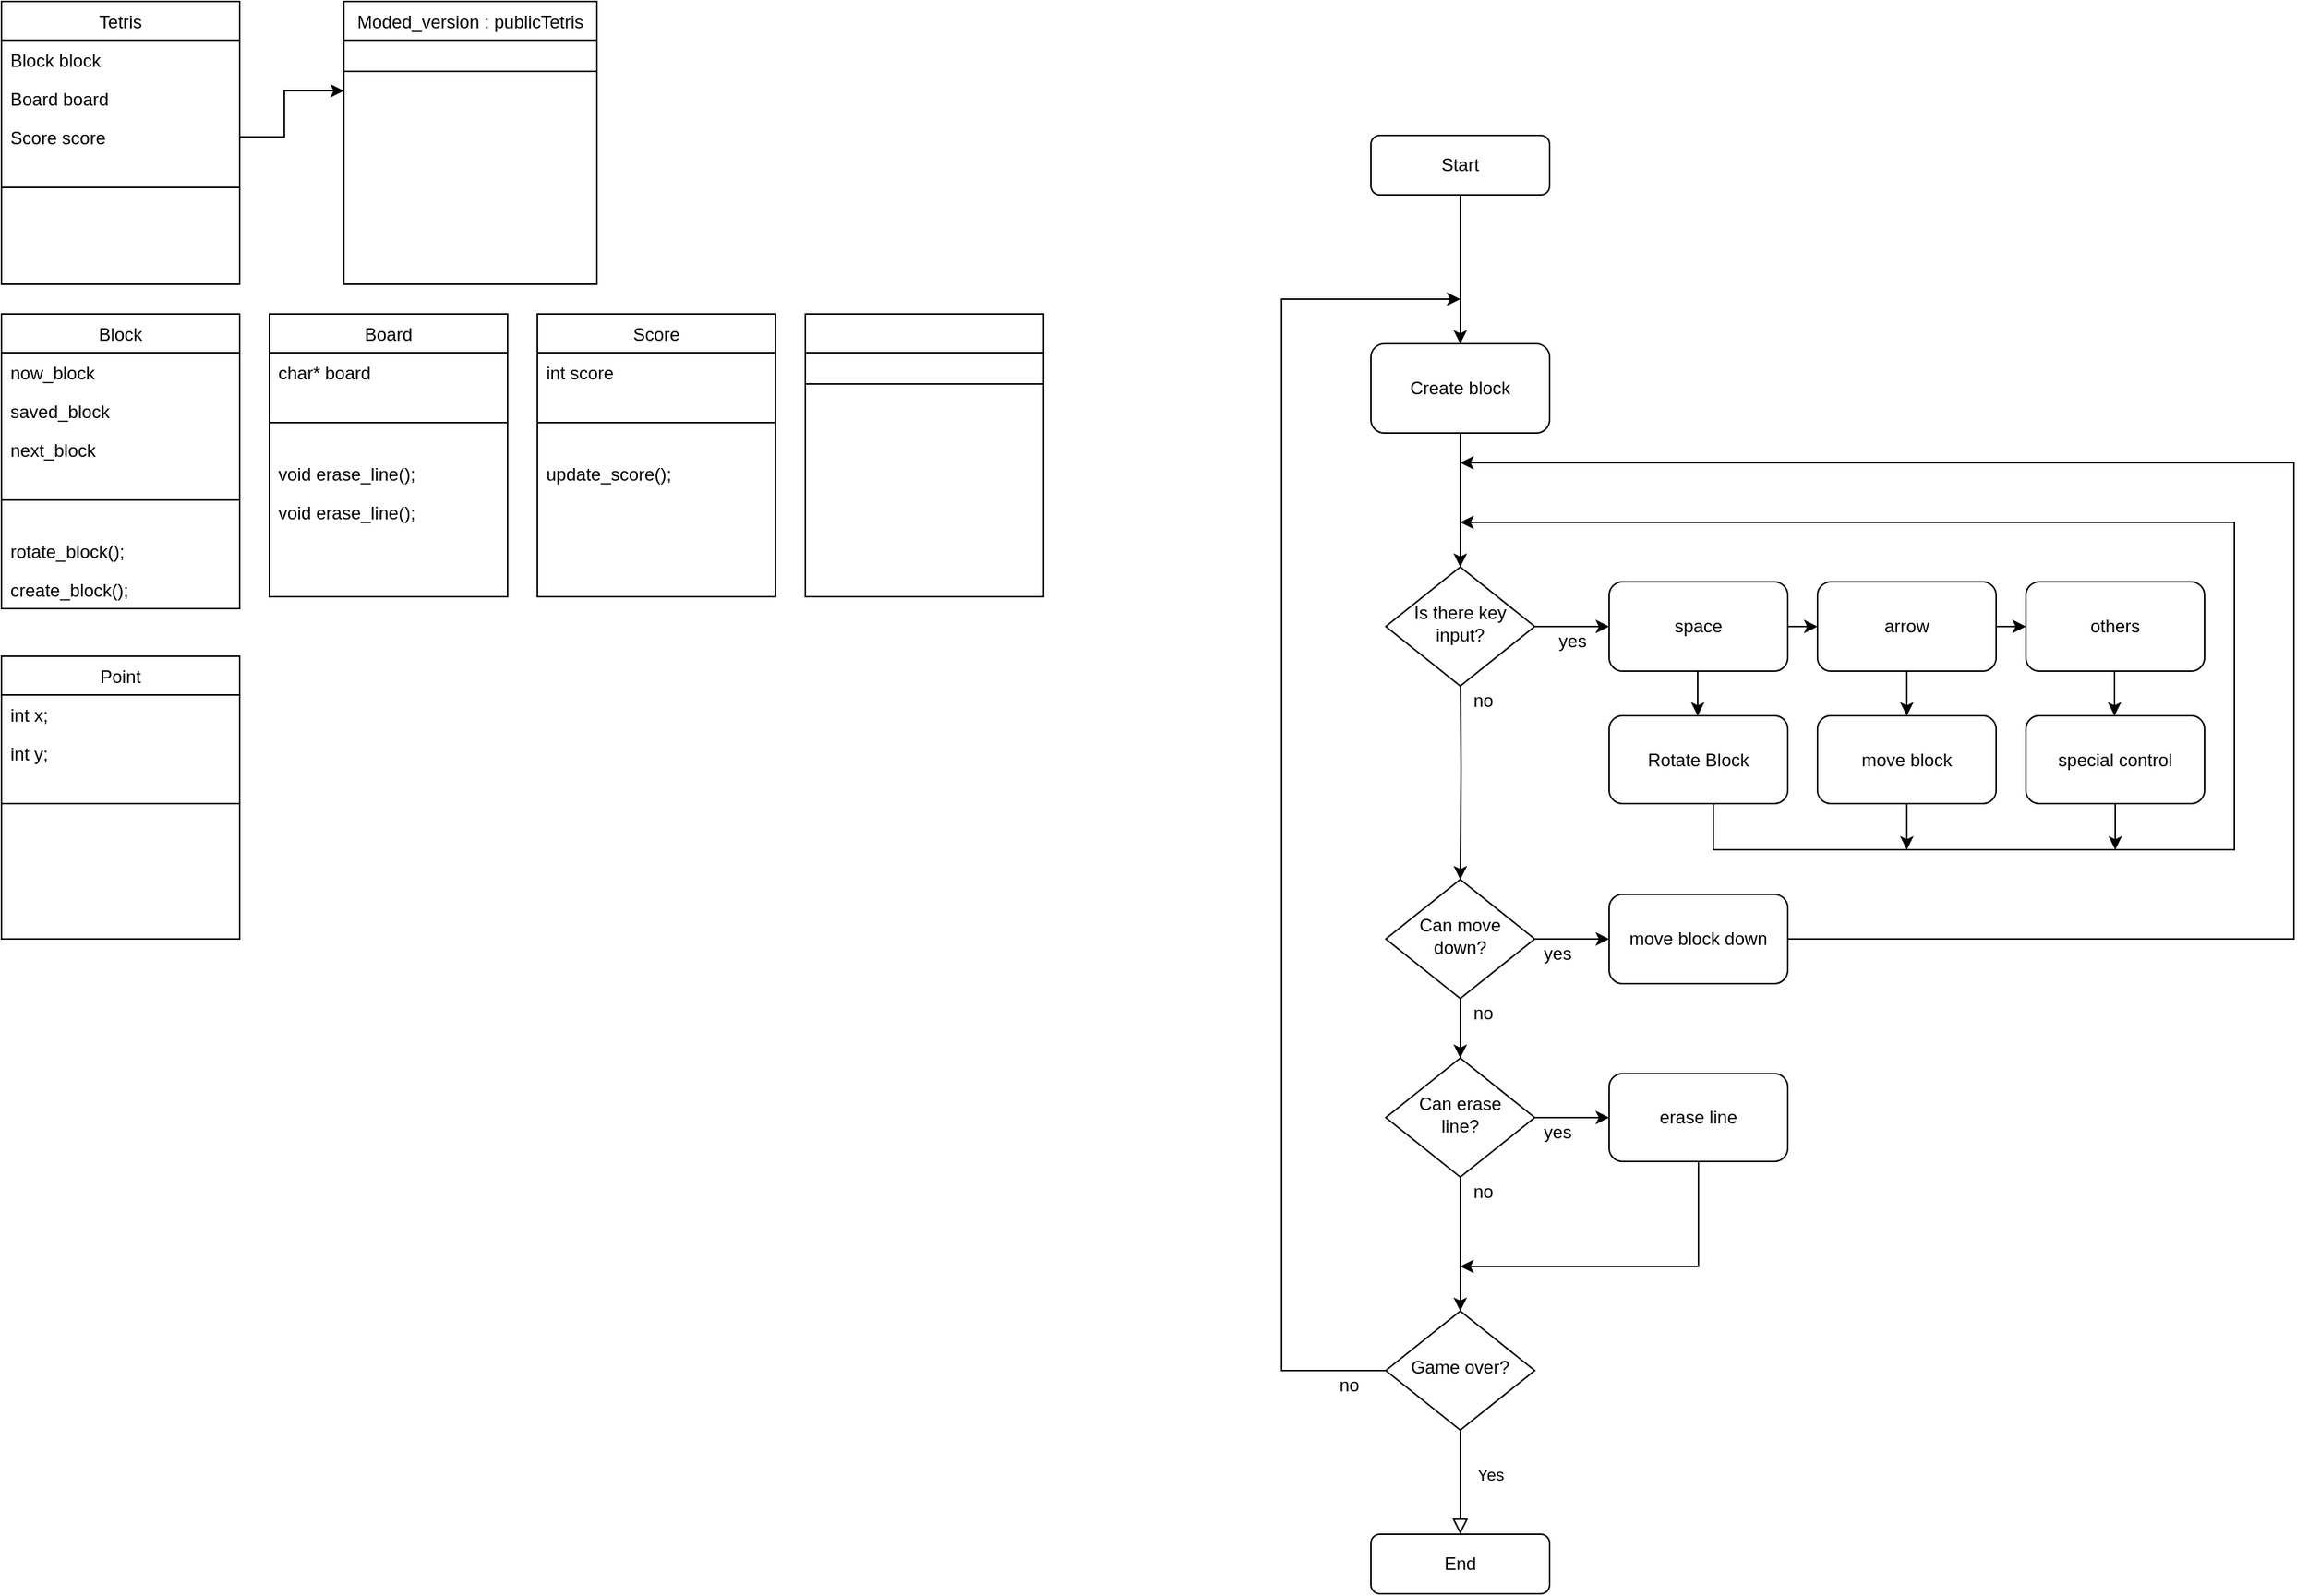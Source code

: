 <mxfile version="14.6.6" type="github">
  <diagram id="C5RBs43oDa-KdzZeNtuy" name="Page-1">
    <mxGraphModel dx="1605" dy="1105" grid="1" gridSize="10" guides="1" tooltips="1" connect="1" arrows="1" fold="1" page="1" pageScale="1" pageWidth="827" pageHeight="1169" math="0" shadow="0">
      <root>
        <mxCell id="WIyWlLk6GJQsqaUBKTNV-0" />
        <mxCell id="WIyWlLk6GJQsqaUBKTNV-1" parent="WIyWlLk6GJQsqaUBKTNV-0" />
        <mxCell id="hRFBKMOqjkE1fhZgzkhG-19" style="edgeStyle=orthogonalEdgeStyle;rounded=0;orthogonalLoop=1;jettySize=auto;html=1;entryX=0.5;entryY=0;entryDx=0;entryDy=0;" parent="WIyWlLk6GJQsqaUBKTNV-1" source="WIyWlLk6GJQsqaUBKTNV-3" target="hRFBKMOqjkE1fhZgzkhG-16" edge="1">
          <mxGeometry relative="1" as="geometry" />
        </mxCell>
        <mxCell id="WIyWlLk6GJQsqaUBKTNV-3" value="Start" style="rounded=1;whiteSpace=wrap;html=1;fontSize=12;glass=0;strokeWidth=1;shadow=0;" parent="WIyWlLk6GJQsqaUBKTNV-1" vertex="1">
          <mxGeometry x="160" y="130" width="120" height="40" as="geometry" />
        </mxCell>
        <mxCell id="WIyWlLk6GJQsqaUBKTNV-9" value="Yes" style="edgeStyle=orthogonalEdgeStyle;rounded=0;html=1;jettySize=auto;orthogonalLoop=1;fontSize=11;endArrow=block;endFill=0;endSize=8;strokeWidth=1;shadow=0;labelBackgroundColor=none;" parent="WIyWlLk6GJQsqaUBKTNV-1" source="WIyWlLk6GJQsqaUBKTNV-10" target="WIyWlLk6GJQsqaUBKTNV-12" edge="1">
          <mxGeometry x="-0.143" y="20" relative="1" as="geometry">
            <mxPoint as="offset" />
          </mxGeometry>
        </mxCell>
        <mxCell id="hRFBKMOqjkE1fhZgzkhG-66" style="edgeStyle=orthogonalEdgeStyle;rounded=0;orthogonalLoop=1;jettySize=auto;html=1;" parent="WIyWlLk6GJQsqaUBKTNV-1" source="WIyWlLk6GJQsqaUBKTNV-10" edge="1">
          <mxGeometry relative="1" as="geometry">
            <mxPoint x="220" y="240" as="targetPoint" />
            <Array as="points">
              <mxPoint x="100" y="960" />
              <mxPoint x="100" y="240" />
            </Array>
          </mxGeometry>
        </mxCell>
        <mxCell id="WIyWlLk6GJQsqaUBKTNV-10" value="Game over?" style="rhombus;whiteSpace=wrap;html=1;shadow=0;fontFamily=Helvetica;fontSize=12;align=center;strokeWidth=1;spacing=6;spacingTop=-4;" parent="WIyWlLk6GJQsqaUBKTNV-1" vertex="1">
          <mxGeometry x="170" y="920" width="100" height="80" as="geometry" />
        </mxCell>
        <mxCell id="WIyWlLk6GJQsqaUBKTNV-12" value="&lt;span&gt;End&lt;/span&gt;" style="rounded=1;whiteSpace=wrap;html=1;fontSize=12;glass=0;strokeWidth=1;shadow=0;" parent="WIyWlLk6GJQsqaUBKTNV-1" vertex="1">
          <mxGeometry x="160" y="1070" width="120" height="40" as="geometry" />
        </mxCell>
        <mxCell id="hRFBKMOqjkE1fhZgzkhG-20" style="edgeStyle=orthogonalEdgeStyle;rounded=0;orthogonalLoop=1;jettySize=auto;html=1;entryX=0.5;entryY=0;entryDx=0;entryDy=0;" parent="WIyWlLk6GJQsqaUBKTNV-1" source="hRFBKMOqjkE1fhZgzkhG-16" edge="1">
          <mxGeometry relative="1" as="geometry">
            <mxPoint x="220" y="420" as="targetPoint" />
          </mxGeometry>
        </mxCell>
        <mxCell id="hRFBKMOqjkE1fhZgzkhG-16" value="Create block" style="rounded=1;whiteSpace=wrap;html=1;" parent="WIyWlLk6GJQsqaUBKTNV-1" vertex="1">
          <mxGeometry x="160" y="270" width="120" height="60" as="geometry" />
        </mxCell>
        <mxCell id="hRFBKMOqjkE1fhZgzkhG-21" style="edgeStyle=orthogonalEdgeStyle;rounded=0;orthogonalLoop=1;jettySize=auto;html=1;entryX=0.5;entryY=0;entryDx=0;entryDy=0;" parent="WIyWlLk6GJQsqaUBKTNV-1" target="hRFBKMOqjkE1fhZgzkhG-63" edge="1">
          <mxGeometry relative="1" as="geometry">
            <mxPoint x="220" y="550" as="targetPoint" />
            <mxPoint x="220" y="480" as="sourcePoint" />
          </mxGeometry>
        </mxCell>
        <mxCell id="hRFBKMOqjkE1fhZgzkhG-23" value="space" style="rounded=1;whiteSpace=wrap;html=1;" parent="WIyWlLk6GJQsqaUBKTNV-1" vertex="1">
          <mxGeometry x="320" y="430" width="120" height="60" as="geometry" />
        </mxCell>
        <mxCell id="hRFBKMOqjkE1fhZgzkhG-36" style="edgeStyle=orthogonalEdgeStyle;rounded=0;orthogonalLoop=1;jettySize=auto;html=1;" parent="WIyWlLk6GJQsqaUBKTNV-1" source="hRFBKMOqjkE1fhZgzkhG-25" edge="1">
          <mxGeometry relative="1" as="geometry">
            <mxPoint x="220" y="390" as="targetPoint" />
            <Array as="points">
              <mxPoint x="390" y="610" />
              <mxPoint x="740" y="610" />
              <mxPoint x="740" y="390" />
              <mxPoint x="220" y="390" />
            </Array>
          </mxGeometry>
        </mxCell>
        <mxCell id="hRFBKMOqjkE1fhZgzkhG-25" value="Rotate Block" style="rounded=1;whiteSpace=wrap;html=1;" parent="WIyWlLk6GJQsqaUBKTNV-1" vertex="1">
          <mxGeometry x="320" y="520" width="120" height="59" as="geometry" />
        </mxCell>
        <mxCell id="hRFBKMOqjkE1fhZgzkhG-31" style="edgeStyle=orthogonalEdgeStyle;rounded=0;orthogonalLoop=1;jettySize=auto;html=1;" parent="WIyWlLk6GJQsqaUBKTNV-1" edge="1">
          <mxGeometry relative="1" as="geometry">
            <mxPoint x="460" y="460" as="targetPoint" />
            <mxPoint x="440" y="460" as="sourcePoint" />
          </mxGeometry>
        </mxCell>
        <mxCell id="hRFBKMOqjkE1fhZgzkhG-32" style="edgeStyle=orthogonalEdgeStyle;rounded=0;orthogonalLoop=1;jettySize=auto;html=1;" parent="WIyWlLk6GJQsqaUBKTNV-1" source="hRFBKMOqjkE1fhZgzkhG-33" edge="1">
          <mxGeometry relative="1" as="geometry">
            <mxPoint x="520" y="520" as="targetPoint" />
          </mxGeometry>
        </mxCell>
        <mxCell id="hRFBKMOqjkE1fhZgzkhG-33" value="arrow" style="rounded=1;whiteSpace=wrap;html=1;" parent="WIyWlLk6GJQsqaUBKTNV-1" vertex="1">
          <mxGeometry x="460" y="430" width="120" height="60" as="geometry" />
        </mxCell>
        <mxCell id="hRFBKMOqjkE1fhZgzkhG-45" style="edgeStyle=orthogonalEdgeStyle;rounded=0;orthogonalLoop=1;jettySize=auto;html=1;" parent="WIyWlLk6GJQsqaUBKTNV-1" source="hRFBKMOqjkE1fhZgzkhG-34" edge="1">
          <mxGeometry relative="1" as="geometry">
            <mxPoint x="520" y="610" as="targetPoint" />
          </mxGeometry>
        </mxCell>
        <mxCell id="hRFBKMOqjkE1fhZgzkhG-34" value="move block" style="rounded=1;whiteSpace=wrap;html=1;" parent="WIyWlLk6GJQsqaUBKTNV-1" vertex="1">
          <mxGeometry x="460" y="520" width="120" height="59" as="geometry" />
        </mxCell>
        <mxCell id="hRFBKMOqjkE1fhZgzkhG-38" style="edgeStyle=orthogonalEdgeStyle;rounded=0;orthogonalLoop=1;jettySize=auto;html=1;" parent="WIyWlLk6GJQsqaUBKTNV-1" edge="1">
          <mxGeometry relative="1" as="geometry">
            <mxPoint x="600" y="460" as="targetPoint" />
            <mxPoint x="580" y="460" as="sourcePoint" />
          </mxGeometry>
        </mxCell>
        <mxCell id="hRFBKMOqjkE1fhZgzkhG-40" value="others" style="rounded=1;whiteSpace=wrap;html=1;" parent="WIyWlLk6GJQsqaUBKTNV-1" vertex="1">
          <mxGeometry x="600" y="430" width="120" height="60" as="geometry" />
        </mxCell>
        <mxCell id="hRFBKMOqjkE1fhZgzkhG-50" style="edgeStyle=orthogonalEdgeStyle;rounded=0;orthogonalLoop=1;jettySize=auto;html=1;" parent="WIyWlLk6GJQsqaUBKTNV-1" source="hRFBKMOqjkE1fhZgzkhG-42" edge="1">
          <mxGeometry relative="1" as="geometry">
            <mxPoint x="660" y="610" as="targetPoint" />
          </mxGeometry>
        </mxCell>
        <mxCell id="hRFBKMOqjkE1fhZgzkhG-42" value="special control" style="rounded=1;whiteSpace=wrap;html=1;" parent="WIyWlLk6GJQsqaUBKTNV-1" vertex="1">
          <mxGeometry x="600" y="520" width="120" height="59" as="geometry" />
        </mxCell>
        <mxCell id="hRFBKMOqjkE1fhZgzkhG-48" style="edgeStyle=orthogonalEdgeStyle;rounded=0;orthogonalLoop=1;jettySize=auto;html=1;" parent="WIyWlLk6GJQsqaUBKTNV-1" edge="1">
          <mxGeometry relative="1" as="geometry">
            <mxPoint x="659.5" y="520" as="targetPoint" />
            <mxPoint x="659.5" y="490" as="sourcePoint" />
          </mxGeometry>
        </mxCell>
        <mxCell id="hRFBKMOqjkE1fhZgzkhG-49" style="edgeStyle=orthogonalEdgeStyle;rounded=0;orthogonalLoop=1;jettySize=auto;html=1;" parent="WIyWlLk6GJQsqaUBKTNV-1" edge="1">
          <mxGeometry relative="1" as="geometry">
            <mxPoint x="379.5" y="520" as="targetPoint" />
            <mxPoint x="379.5" y="490" as="sourcePoint" />
          </mxGeometry>
        </mxCell>
        <mxCell id="hRFBKMOqjkE1fhZgzkhG-52" value="no" style="text;html=1;align=center;verticalAlign=middle;resizable=0;points=[];autosize=1;strokeColor=none;" parent="WIyWlLk6GJQsqaUBKTNV-1" vertex="1">
          <mxGeometry x="220" y="500" width="30" height="20" as="geometry" />
        </mxCell>
        <mxCell id="hRFBKMOqjkE1fhZgzkhG-58" value="yes" style="text;html=1;align=center;verticalAlign=middle;resizable=0;points=[];autosize=1;strokeColor=none;" parent="WIyWlLk6GJQsqaUBKTNV-1" vertex="1">
          <mxGeometry x="280" y="460" width="30" height="20" as="geometry" />
        </mxCell>
        <mxCell id="hRFBKMOqjkE1fhZgzkhG-59" value="no" style="text;html=1;align=center;verticalAlign=middle;resizable=0;points=[];autosize=1;strokeColor=none;" parent="WIyWlLk6GJQsqaUBKTNV-1" vertex="1">
          <mxGeometry x="220" y="710" width="30" height="20" as="geometry" />
        </mxCell>
        <mxCell id="hRFBKMOqjkE1fhZgzkhG-76" style="edgeStyle=orthogonalEdgeStyle;rounded=0;orthogonalLoop=1;jettySize=auto;html=1;entryX=0.5;entryY=0;entryDx=0;entryDy=0;" parent="WIyWlLk6GJQsqaUBKTNV-1" source="hRFBKMOqjkE1fhZgzkhG-63" target="hRFBKMOqjkE1fhZgzkhG-75" edge="1">
          <mxGeometry relative="1" as="geometry" />
        </mxCell>
        <mxCell id="hRFBKMOqjkE1fhZgzkhG-88" style="edgeStyle=orthogonalEdgeStyle;rounded=0;orthogonalLoop=1;jettySize=auto;html=1;" parent="WIyWlLk6GJQsqaUBKTNV-1" source="hRFBKMOqjkE1fhZgzkhG-63" edge="1">
          <mxGeometry relative="1" as="geometry">
            <mxPoint x="320" y="670" as="targetPoint" />
          </mxGeometry>
        </mxCell>
        <mxCell id="hRFBKMOqjkE1fhZgzkhG-63" value="Can move&lt;br&gt;down?" style="rhombus;whiteSpace=wrap;html=1;shadow=0;fontFamily=Helvetica;fontSize=12;align=center;strokeWidth=1;spacing=6;spacingTop=-4;" parent="WIyWlLk6GJQsqaUBKTNV-1" vertex="1">
          <mxGeometry x="170" y="630" width="100" height="80" as="geometry" />
        </mxCell>
        <mxCell id="hRFBKMOqjkE1fhZgzkhG-70" style="edgeStyle=orthogonalEdgeStyle;rounded=0;orthogonalLoop=1;jettySize=auto;html=1;entryX=0;entryY=0.5;entryDx=0;entryDy=0;" parent="WIyWlLk6GJQsqaUBKTNV-1" source="hRFBKMOqjkE1fhZgzkhG-64" target="hRFBKMOqjkE1fhZgzkhG-23" edge="1">
          <mxGeometry relative="1" as="geometry" />
        </mxCell>
        <mxCell id="hRFBKMOqjkE1fhZgzkhG-64" value="Is there key input?" style="rhombus;whiteSpace=wrap;html=1;shadow=0;fontFamily=Helvetica;fontSize=12;align=center;strokeWidth=1;spacing=6;spacingTop=-4;" parent="WIyWlLk6GJQsqaUBKTNV-1" vertex="1">
          <mxGeometry x="170" y="420" width="100" height="80" as="geometry" />
        </mxCell>
        <mxCell id="hRFBKMOqjkE1fhZgzkhG-67" value="no" style="text;html=1;align=center;verticalAlign=middle;resizable=0;points=[];autosize=1;strokeColor=none;" parent="WIyWlLk6GJQsqaUBKTNV-1" vertex="1">
          <mxGeometry x="130" y="960" width="30" height="20" as="geometry" />
        </mxCell>
        <mxCell id="hRFBKMOqjkE1fhZgzkhG-73" value="yes" style="text;html=1;align=center;verticalAlign=middle;resizable=0;points=[];autosize=1;strokeColor=none;" parent="WIyWlLk6GJQsqaUBKTNV-1" vertex="1">
          <mxGeometry x="270" y="670" width="30" height="20" as="geometry" />
        </mxCell>
        <mxCell id="hRFBKMOqjkE1fhZgzkhG-77" style="edgeStyle=orthogonalEdgeStyle;rounded=0;orthogonalLoop=1;jettySize=auto;html=1;entryX=0.5;entryY=0;entryDx=0;entryDy=0;" parent="WIyWlLk6GJQsqaUBKTNV-1" source="hRFBKMOqjkE1fhZgzkhG-75" target="WIyWlLk6GJQsqaUBKTNV-10" edge="1">
          <mxGeometry relative="1" as="geometry" />
        </mxCell>
        <mxCell id="hRFBKMOqjkE1fhZgzkhG-79" style="edgeStyle=orthogonalEdgeStyle;rounded=0;orthogonalLoop=1;jettySize=auto;html=1;" parent="WIyWlLk6GJQsqaUBKTNV-1" source="hRFBKMOqjkE1fhZgzkhG-75" edge="1">
          <mxGeometry relative="1" as="geometry">
            <mxPoint x="320" y="790" as="targetPoint" />
          </mxGeometry>
        </mxCell>
        <mxCell id="hRFBKMOqjkE1fhZgzkhG-75" value="Can erase&lt;br&gt;line?" style="rhombus;whiteSpace=wrap;html=1;shadow=0;fontFamily=Helvetica;fontSize=12;align=center;strokeWidth=1;spacing=6;spacingTop=-4;" parent="WIyWlLk6GJQsqaUBKTNV-1" vertex="1">
          <mxGeometry x="170" y="750" width="100" height="80" as="geometry" />
        </mxCell>
        <mxCell id="hRFBKMOqjkE1fhZgzkhG-78" value="no" style="text;html=1;align=center;verticalAlign=middle;resizable=0;points=[];autosize=1;strokeColor=none;" parent="WIyWlLk6GJQsqaUBKTNV-1" vertex="1">
          <mxGeometry x="220" y="830" width="30" height="20" as="geometry" />
        </mxCell>
        <mxCell id="hRFBKMOqjkE1fhZgzkhG-80" value="erase line" style="rounded=1;whiteSpace=wrap;html=1;" parent="WIyWlLk6GJQsqaUBKTNV-1" vertex="1">
          <mxGeometry x="320" y="760.5" width="120" height="59" as="geometry" />
        </mxCell>
        <mxCell id="hRFBKMOqjkE1fhZgzkhG-82" style="edgeStyle=orthogonalEdgeStyle;rounded=0;orthogonalLoop=1;jettySize=auto;html=1;" parent="WIyWlLk6GJQsqaUBKTNV-1" source="hRFBKMOqjkE1fhZgzkhG-80" edge="1">
          <mxGeometry relative="1" as="geometry">
            <mxPoint x="220" y="890" as="targetPoint" />
            <mxPoint x="380" y="819.5" as="sourcePoint" />
            <Array as="points">
              <mxPoint x="380" y="890" />
            </Array>
          </mxGeometry>
        </mxCell>
        <mxCell id="hRFBKMOqjkE1fhZgzkhG-84" value="yes" style="text;html=1;align=center;verticalAlign=middle;resizable=0;points=[];autosize=1;strokeColor=none;" parent="WIyWlLk6GJQsqaUBKTNV-1" vertex="1">
          <mxGeometry x="270" y="790" width="30" height="20" as="geometry" />
        </mxCell>
        <mxCell id="hRFBKMOqjkE1fhZgzkhG-89" style="edgeStyle=orthogonalEdgeStyle;rounded=0;orthogonalLoop=1;jettySize=auto;html=1;" parent="WIyWlLk6GJQsqaUBKTNV-1" source="hRFBKMOqjkE1fhZgzkhG-54" edge="1">
          <mxGeometry relative="1" as="geometry">
            <mxPoint x="220" y="350" as="targetPoint" />
            <Array as="points">
              <mxPoint x="780" y="670" />
              <mxPoint x="780" y="350" />
            </Array>
          </mxGeometry>
        </mxCell>
        <mxCell id="hRFBKMOqjkE1fhZgzkhG-54" value="move block down" style="rounded=1;whiteSpace=wrap;html=1;" parent="WIyWlLk6GJQsqaUBKTNV-1" vertex="1">
          <mxGeometry x="320" y="640" width="120" height="60" as="geometry" />
        </mxCell>
        <mxCell id="rkzMW04308RCgnCUr6JC-0" value="Tetris" style="swimlane;fontStyle=0;align=center;verticalAlign=top;childLayout=stackLayout;horizontal=1;startSize=26;horizontalStack=0;resizeParent=1;resizeLast=0;collapsible=1;marginBottom=0;rounded=0;shadow=0;strokeWidth=1;" parent="WIyWlLk6GJQsqaUBKTNV-1" vertex="1">
          <mxGeometry x="-760" y="40" width="160" height="190" as="geometry">
            <mxRectangle x="130" y="380" width="160" height="26" as="alternateBounds" />
          </mxGeometry>
        </mxCell>
        <mxCell id="rkzMW04308RCgnCUr6JC-1" value="Block block" style="text;align=left;verticalAlign=top;spacingLeft=4;spacingRight=4;overflow=hidden;rotatable=0;points=[[0,0.5],[1,0.5]];portConstraint=eastwest;" parent="rkzMW04308RCgnCUr6JC-0" vertex="1">
          <mxGeometry y="26" width="160" height="26" as="geometry" />
        </mxCell>
        <mxCell id="rkzMW04308RCgnCUr6JC-2" value="Board board&#xa;" style="text;align=left;verticalAlign=top;spacingLeft=4;spacingRight=4;overflow=hidden;rotatable=0;points=[[0,0.5],[1,0.5]];portConstraint=eastwest;rounded=0;shadow=0;html=0;" parent="rkzMW04308RCgnCUr6JC-0" vertex="1">
          <mxGeometry y="52" width="160" height="26" as="geometry" />
        </mxCell>
        <mxCell id="gwxOVFdmNPjJ05iFIfat-19" value="Score score" style="text;align=left;verticalAlign=top;spacingLeft=4;spacingRight=4;overflow=hidden;rotatable=0;points=[[0,0.5],[1,0.5]];portConstraint=eastwest;rounded=0;shadow=0;html=0;" vertex="1" parent="rkzMW04308RCgnCUr6JC-0">
          <mxGeometry y="78" width="160" height="26" as="geometry" />
        </mxCell>
        <mxCell id="rkzMW04308RCgnCUr6JC-3" value="" style="line;html=1;strokeWidth=1;align=left;verticalAlign=middle;spacingTop=-1;spacingLeft=3;spacingRight=3;rotatable=0;labelPosition=right;points=[];portConstraint=eastwest;" parent="rkzMW04308RCgnCUr6JC-0" vertex="1">
          <mxGeometry y="104" width="160" height="42" as="geometry" />
        </mxCell>
        <mxCell id="rkzMW04308RCgnCUr6JC-6" value="Board" style="swimlane;fontStyle=0;align=center;verticalAlign=top;childLayout=stackLayout;horizontal=1;startSize=26;horizontalStack=0;resizeParent=1;resizeLast=0;collapsible=1;marginBottom=0;rounded=0;shadow=0;strokeWidth=1;" parent="WIyWlLk6GJQsqaUBKTNV-1" vertex="1">
          <mxGeometry x="-580" y="250" width="160" height="190" as="geometry">
            <mxRectangle x="130" y="380" width="160" height="26" as="alternateBounds" />
          </mxGeometry>
        </mxCell>
        <mxCell id="gwxOVFdmNPjJ05iFIfat-9" value="char* board" style="text;align=left;verticalAlign=top;spacingLeft=4;spacingRight=4;overflow=hidden;rotatable=0;points=[[0,0.5],[1,0.5]];portConstraint=eastwest;" vertex="1" parent="rkzMW04308RCgnCUr6JC-6">
          <mxGeometry y="26" width="160" height="26" as="geometry" />
        </mxCell>
        <mxCell id="rkzMW04308RCgnCUr6JC-9" value="" style="line;html=1;strokeWidth=1;align=left;verticalAlign=middle;spacingTop=-1;spacingLeft=3;spacingRight=3;rotatable=0;labelPosition=right;points=[];portConstraint=eastwest;" parent="rkzMW04308RCgnCUr6JC-6" vertex="1">
          <mxGeometry y="52" width="160" height="42" as="geometry" />
        </mxCell>
        <mxCell id="gwxOVFdmNPjJ05iFIfat-12" value="void erase_line();" style="text;align=left;verticalAlign=top;spacingLeft=4;spacingRight=4;overflow=hidden;rotatable=0;points=[[0,0.5],[1,0.5]];portConstraint=eastwest;rounded=0;shadow=0;html=0;" vertex="1" parent="rkzMW04308RCgnCUr6JC-6">
          <mxGeometry y="94" width="160" height="26" as="geometry" />
        </mxCell>
        <mxCell id="gwxOVFdmNPjJ05iFIfat-13" value="void erase_line();" style="text;align=left;verticalAlign=top;spacingLeft=4;spacingRight=4;overflow=hidden;rotatable=0;points=[[0,0.5],[1,0.5]];portConstraint=eastwest;rounded=0;shadow=0;html=0;" vertex="1" parent="rkzMW04308RCgnCUr6JC-6">
          <mxGeometry y="120" width="160" height="26" as="geometry" />
        </mxCell>
        <mxCell id="rkzMW04308RCgnCUr6JC-12" value="Block" style="swimlane;fontStyle=0;align=center;verticalAlign=top;childLayout=stackLayout;horizontal=1;startSize=26;horizontalStack=0;resizeParent=1;resizeLast=0;collapsible=1;marginBottom=0;rounded=0;shadow=0;strokeWidth=1;" parent="WIyWlLk6GJQsqaUBKTNV-1" vertex="1">
          <mxGeometry x="-760" y="250" width="160" height="198" as="geometry">
            <mxRectangle x="130" y="380" width="160" height="26" as="alternateBounds" />
          </mxGeometry>
        </mxCell>
        <mxCell id="gwxOVFdmNPjJ05iFIfat-7" value="now_block" style="text;align=left;verticalAlign=top;spacingLeft=4;spacingRight=4;overflow=hidden;rotatable=0;points=[[0,0.5],[1,0.5]];portConstraint=eastwest;" vertex="1" parent="rkzMW04308RCgnCUr6JC-12">
          <mxGeometry y="26" width="160" height="26" as="geometry" />
        </mxCell>
        <mxCell id="gwxOVFdmNPjJ05iFIfat-8" value="saved_block" style="text;align=left;verticalAlign=top;spacingLeft=4;spacingRight=4;overflow=hidden;rotatable=0;points=[[0,0.5],[1,0.5]];portConstraint=eastwest;" vertex="1" parent="rkzMW04308RCgnCUr6JC-12">
          <mxGeometry y="52" width="160" height="26" as="geometry" />
        </mxCell>
        <mxCell id="gwxOVFdmNPjJ05iFIfat-11" value="next_block" style="text;align=left;verticalAlign=top;spacingLeft=4;spacingRight=4;overflow=hidden;rotatable=0;points=[[0,0.5],[1,0.5]];portConstraint=eastwest;" vertex="1" parent="rkzMW04308RCgnCUr6JC-12">
          <mxGeometry y="78" width="160" height="26" as="geometry" />
        </mxCell>
        <mxCell id="rkzMW04308RCgnCUr6JC-15" value="" style="line;html=1;strokeWidth=1;align=left;verticalAlign=middle;spacingTop=-1;spacingLeft=3;spacingRight=3;rotatable=0;labelPosition=right;points=[];portConstraint=eastwest;" parent="rkzMW04308RCgnCUr6JC-12" vertex="1">
          <mxGeometry y="104" width="160" height="42" as="geometry" />
        </mxCell>
        <mxCell id="gwxOVFdmNPjJ05iFIfat-15" value="rotate_block();" style="text;align=left;verticalAlign=top;spacingLeft=4;spacingRight=4;overflow=hidden;rotatable=0;points=[[0,0.5],[1,0.5]];portConstraint=eastwest;rounded=0;shadow=0;html=0;" vertex="1" parent="rkzMW04308RCgnCUr6JC-12">
          <mxGeometry y="146" width="160" height="26" as="geometry" />
        </mxCell>
        <mxCell id="gwxOVFdmNPjJ05iFIfat-14" value="create_block();" style="text;align=left;verticalAlign=top;spacingLeft=4;spacingRight=4;overflow=hidden;rotatable=0;points=[[0,0.5],[1,0.5]];portConstraint=eastwest;rounded=0;shadow=0;html=0;" vertex="1" parent="rkzMW04308RCgnCUr6JC-12">
          <mxGeometry y="172" width="160" height="26" as="geometry" />
        </mxCell>
        <mxCell id="gwxOVFdmNPjJ05iFIfat-0" value="Score" style="swimlane;fontStyle=0;align=center;verticalAlign=top;childLayout=stackLayout;horizontal=1;startSize=26;horizontalStack=0;resizeParent=1;resizeLast=0;collapsible=1;marginBottom=0;rounded=0;shadow=0;strokeWidth=1;" vertex="1" parent="WIyWlLk6GJQsqaUBKTNV-1">
          <mxGeometry x="-400" y="250" width="160" height="190" as="geometry">
            <mxRectangle x="130" y="380" width="160" height="26" as="alternateBounds" />
          </mxGeometry>
        </mxCell>
        <mxCell id="gwxOVFdmNPjJ05iFIfat-20" value="int score" style="text;align=left;verticalAlign=top;spacingLeft=4;spacingRight=4;overflow=hidden;rotatable=0;points=[[0,0.5],[1,0.5]];portConstraint=eastwest;" vertex="1" parent="gwxOVFdmNPjJ05iFIfat-0">
          <mxGeometry y="26" width="160" height="26" as="geometry" />
        </mxCell>
        <mxCell id="gwxOVFdmNPjJ05iFIfat-1" value="" style="line;html=1;strokeWidth=1;align=left;verticalAlign=middle;spacingTop=-1;spacingLeft=3;spacingRight=3;rotatable=0;labelPosition=right;points=[];portConstraint=eastwest;" vertex="1" parent="gwxOVFdmNPjJ05iFIfat-0">
          <mxGeometry y="52" width="160" height="42" as="geometry" />
        </mxCell>
        <mxCell id="gwxOVFdmNPjJ05iFIfat-21" value="update_score();" style="text;align=left;verticalAlign=top;spacingLeft=4;spacingRight=4;overflow=hidden;rotatable=0;points=[[0,0.5],[1,0.5]];portConstraint=eastwest;rounded=0;shadow=0;html=0;" vertex="1" parent="gwxOVFdmNPjJ05iFIfat-0">
          <mxGeometry y="94" width="160" height="26" as="geometry" />
        </mxCell>
        <mxCell id="gwxOVFdmNPjJ05iFIfat-2" value="" style="swimlane;fontStyle=0;align=center;verticalAlign=top;childLayout=stackLayout;horizontal=1;startSize=26;horizontalStack=0;resizeParent=1;resizeLast=0;collapsible=1;marginBottom=0;rounded=0;shadow=0;strokeWidth=1;" vertex="1" parent="WIyWlLk6GJQsqaUBKTNV-1">
          <mxGeometry x="-220" y="250" width="160" height="190" as="geometry">
            <mxRectangle x="130" y="380" width="160" height="26" as="alternateBounds" />
          </mxGeometry>
        </mxCell>
        <mxCell id="gwxOVFdmNPjJ05iFIfat-3" value="" style="line;html=1;strokeWidth=1;align=left;verticalAlign=middle;spacingTop=-1;spacingLeft=3;spacingRight=3;rotatable=0;labelPosition=right;points=[];portConstraint=eastwest;" vertex="1" parent="gwxOVFdmNPjJ05iFIfat-2">
          <mxGeometry y="26" width="160" height="42" as="geometry" />
        </mxCell>
        <mxCell id="gwxOVFdmNPjJ05iFIfat-4" value="Point" style="swimlane;fontStyle=0;align=center;verticalAlign=top;childLayout=stackLayout;horizontal=1;startSize=26;horizontalStack=0;resizeParent=1;resizeLast=0;collapsible=1;marginBottom=0;rounded=0;shadow=0;strokeWidth=1;" vertex="1" parent="WIyWlLk6GJQsqaUBKTNV-1">
          <mxGeometry x="-760" y="480" width="160" height="190" as="geometry">
            <mxRectangle x="130" y="380" width="160" height="26" as="alternateBounds" />
          </mxGeometry>
        </mxCell>
        <mxCell id="gwxOVFdmNPjJ05iFIfat-18" value="int x;" style="text;align=left;verticalAlign=top;spacingLeft=4;spacingRight=4;overflow=hidden;rotatable=0;points=[[0,0.5],[1,0.5]];portConstraint=eastwest;" vertex="1" parent="gwxOVFdmNPjJ05iFIfat-4">
          <mxGeometry y="26" width="160" height="26" as="geometry" />
        </mxCell>
        <mxCell id="gwxOVFdmNPjJ05iFIfat-17" value="int y;" style="text;align=left;verticalAlign=top;spacingLeft=4;spacingRight=4;overflow=hidden;rotatable=0;points=[[0,0.5],[1,0.5]];portConstraint=eastwest;" vertex="1" parent="gwxOVFdmNPjJ05iFIfat-4">
          <mxGeometry y="52" width="160" height="26" as="geometry" />
        </mxCell>
        <mxCell id="gwxOVFdmNPjJ05iFIfat-5" value="" style="line;html=1;strokeWidth=1;align=left;verticalAlign=middle;spacingTop=-1;spacingLeft=3;spacingRight=3;rotatable=0;labelPosition=right;points=[];portConstraint=eastwest;" vertex="1" parent="gwxOVFdmNPjJ05iFIfat-4">
          <mxGeometry y="78" width="160" height="42" as="geometry" />
        </mxCell>
        <mxCell id="gwxOVFdmNPjJ05iFIfat-22" value="Moded_version : publicTetris" style="swimlane;fontStyle=0;align=center;verticalAlign=top;childLayout=stackLayout;horizontal=1;startSize=26;horizontalStack=0;resizeParent=1;resizeLast=0;collapsible=1;marginBottom=0;rounded=0;shadow=0;strokeWidth=1;" vertex="1" parent="WIyWlLk6GJQsqaUBKTNV-1">
          <mxGeometry x="-530" y="40" width="170" height="190" as="geometry">
            <mxRectangle x="130" y="380" width="160" height="26" as="alternateBounds" />
          </mxGeometry>
        </mxCell>
        <mxCell id="gwxOVFdmNPjJ05iFIfat-23" value="" style="line;html=1;strokeWidth=1;align=left;verticalAlign=middle;spacingTop=-1;spacingLeft=3;spacingRight=3;rotatable=0;labelPosition=right;points=[];portConstraint=eastwest;" vertex="1" parent="gwxOVFdmNPjJ05iFIfat-22">
          <mxGeometry y="26" width="170" height="42" as="geometry" />
        </mxCell>
        <mxCell id="gwxOVFdmNPjJ05iFIfat-25" style="edgeStyle=orthogonalEdgeStyle;rounded=0;orthogonalLoop=1;jettySize=auto;html=1;" edge="1" parent="WIyWlLk6GJQsqaUBKTNV-1" source="gwxOVFdmNPjJ05iFIfat-19">
          <mxGeometry relative="1" as="geometry">
            <mxPoint x="-530" y="100" as="targetPoint" />
            <Array as="points">
              <mxPoint x="-570" y="131" />
              <mxPoint x="-570" y="100" />
            </Array>
          </mxGeometry>
        </mxCell>
      </root>
    </mxGraphModel>
  </diagram>
</mxfile>
